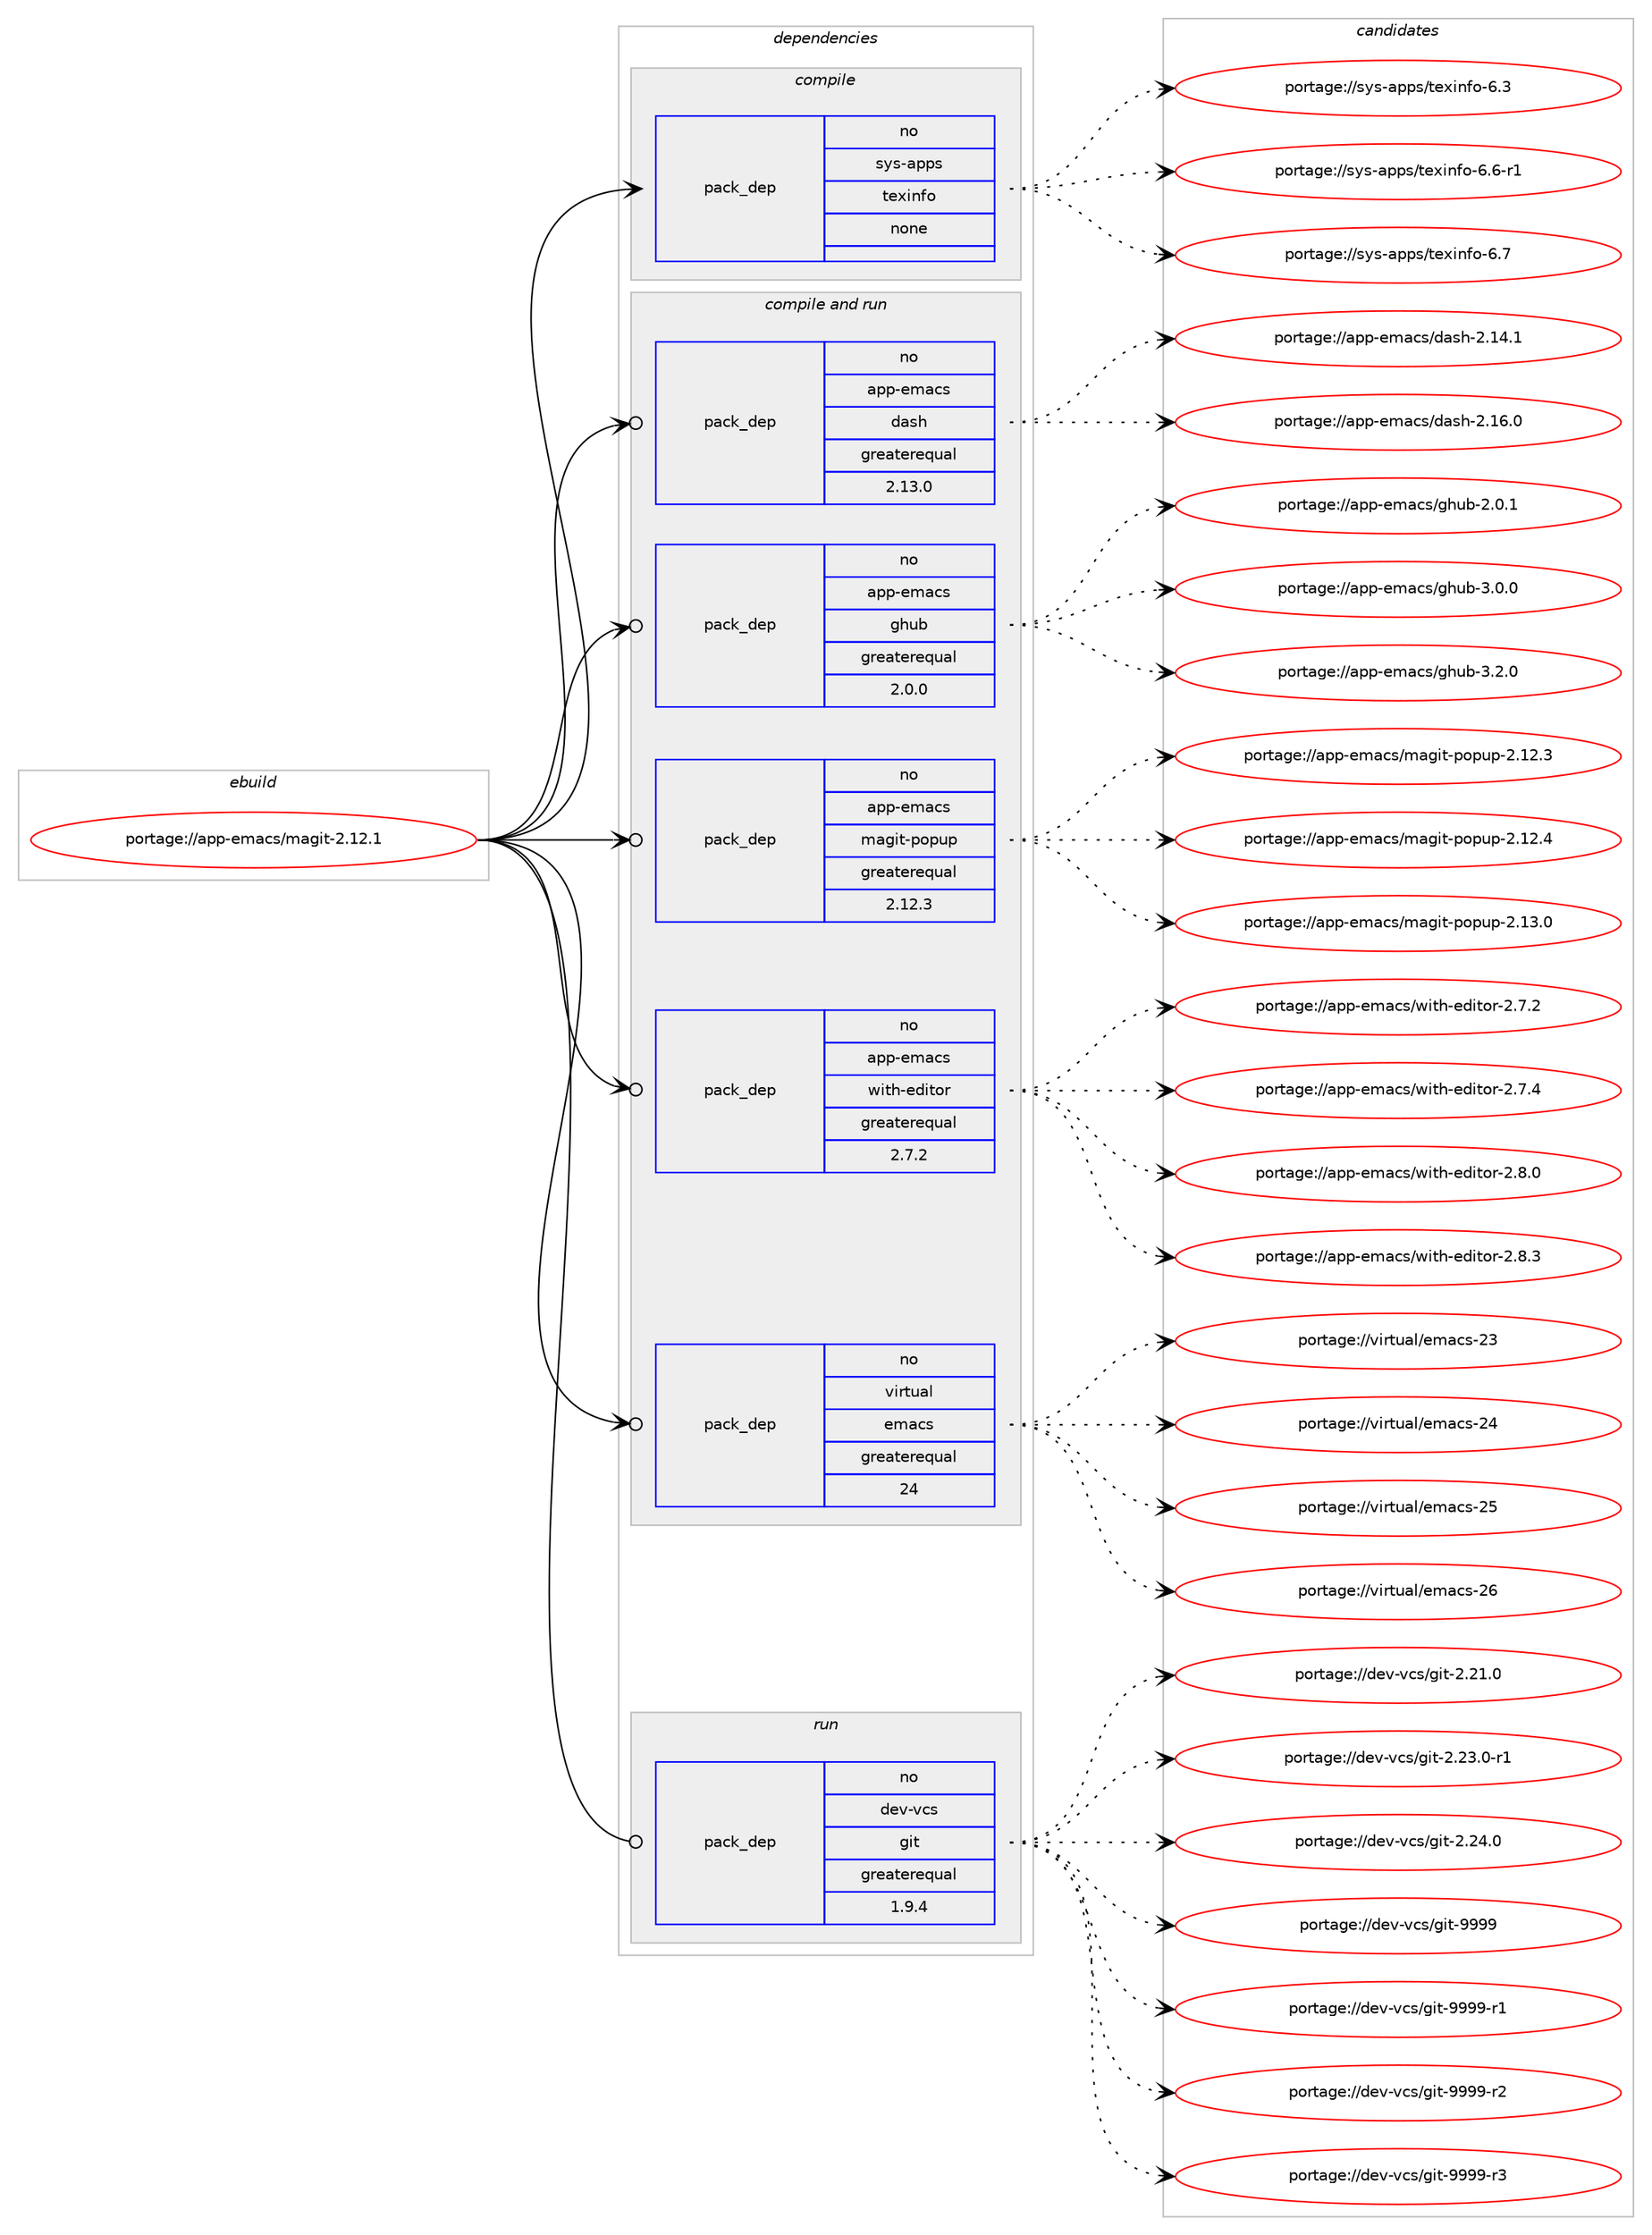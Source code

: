 digraph prolog {

# *************
# Graph options
# *************

newrank=true;
concentrate=true;
compound=true;
graph [rankdir=LR,fontname=Helvetica,fontsize=10,ranksep=1.5];#, ranksep=2.5, nodesep=0.2];
edge  [arrowhead=vee];
node  [fontname=Helvetica,fontsize=10];

# **********
# The ebuild
# **********

subgraph cluster_leftcol {
color=gray;
rank=same;
label=<<i>ebuild</i>>;
id [label="portage://app-emacs/magit-2.12.1", color=red, width=4, href="../app-emacs/magit-2.12.1.svg"];
}

# ****************
# The dependencies
# ****************

subgraph cluster_midcol {
color=gray;
label=<<i>dependencies</i>>;
subgraph cluster_compile {
fillcolor="#eeeeee";
style=filled;
label=<<i>compile</i>>;
subgraph pack13729 {
dependency18612 [label=<<TABLE BORDER="0" CELLBORDER="1" CELLSPACING="0" CELLPADDING="4" WIDTH="220"><TR><TD ROWSPAN="6" CELLPADDING="30">pack_dep</TD></TR><TR><TD WIDTH="110">no</TD></TR><TR><TD>sys-apps</TD></TR><TR><TD>texinfo</TD></TR><TR><TD>none</TD></TR><TR><TD></TD></TR></TABLE>>, shape=none, color=blue];
}
id:e -> dependency18612:w [weight=20,style="solid",arrowhead="vee"];
}
subgraph cluster_compileandrun {
fillcolor="#eeeeee";
style=filled;
label=<<i>compile and run</i>>;
subgraph pack13730 {
dependency18613 [label=<<TABLE BORDER="0" CELLBORDER="1" CELLSPACING="0" CELLPADDING="4" WIDTH="220"><TR><TD ROWSPAN="6" CELLPADDING="30">pack_dep</TD></TR><TR><TD WIDTH="110">no</TD></TR><TR><TD>app-emacs</TD></TR><TR><TD>dash</TD></TR><TR><TD>greaterequal</TD></TR><TR><TD>2.13.0</TD></TR></TABLE>>, shape=none, color=blue];
}
id:e -> dependency18613:w [weight=20,style="solid",arrowhead="odotvee"];
subgraph pack13731 {
dependency18614 [label=<<TABLE BORDER="0" CELLBORDER="1" CELLSPACING="0" CELLPADDING="4" WIDTH="220"><TR><TD ROWSPAN="6" CELLPADDING="30">pack_dep</TD></TR><TR><TD WIDTH="110">no</TD></TR><TR><TD>app-emacs</TD></TR><TR><TD>ghub</TD></TR><TR><TD>greaterequal</TD></TR><TR><TD>2.0.0</TD></TR></TABLE>>, shape=none, color=blue];
}
id:e -> dependency18614:w [weight=20,style="solid",arrowhead="odotvee"];
subgraph pack13732 {
dependency18615 [label=<<TABLE BORDER="0" CELLBORDER="1" CELLSPACING="0" CELLPADDING="4" WIDTH="220"><TR><TD ROWSPAN="6" CELLPADDING="30">pack_dep</TD></TR><TR><TD WIDTH="110">no</TD></TR><TR><TD>app-emacs</TD></TR><TR><TD>magit-popup</TD></TR><TR><TD>greaterequal</TD></TR><TR><TD>2.12.3</TD></TR></TABLE>>, shape=none, color=blue];
}
id:e -> dependency18615:w [weight=20,style="solid",arrowhead="odotvee"];
subgraph pack13733 {
dependency18616 [label=<<TABLE BORDER="0" CELLBORDER="1" CELLSPACING="0" CELLPADDING="4" WIDTH="220"><TR><TD ROWSPAN="6" CELLPADDING="30">pack_dep</TD></TR><TR><TD WIDTH="110">no</TD></TR><TR><TD>app-emacs</TD></TR><TR><TD>with-editor</TD></TR><TR><TD>greaterequal</TD></TR><TR><TD>2.7.2</TD></TR></TABLE>>, shape=none, color=blue];
}
id:e -> dependency18616:w [weight=20,style="solid",arrowhead="odotvee"];
subgraph pack13734 {
dependency18617 [label=<<TABLE BORDER="0" CELLBORDER="1" CELLSPACING="0" CELLPADDING="4" WIDTH="220"><TR><TD ROWSPAN="6" CELLPADDING="30">pack_dep</TD></TR><TR><TD WIDTH="110">no</TD></TR><TR><TD>virtual</TD></TR><TR><TD>emacs</TD></TR><TR><TD>greaterequal</TD></TR><TR><TD>24</TD></TR></TABLE>>, shape=none, color=blue];
}
id:e -> dependency18617:w [weight=20,style="solid",arrowhead="odotvee"];
}
subgraph cluster_run {
fillcolor="#eeeeee";
style=filled;
label=<<i>run</i>>;
subgraph pack13735 {
dependency18618 [label=<<TABLE BORDER="0" CELLBORDER="1" CELLSPACING="0" CELLPADDING="4" WIDTH="220"><TR><TD ROWSPAN="6" CELLPADDING="30">pack_dep</TD></TR><TR><TD WIDTH="110">no</TD></TR><TR><TD>dev-vcs</TD></TR><TR><TD>git</TD></TR><TR><TD>greaterequal</TD></TR><TR><TD>1.9.4</TD></TR></TABLE>>, shape=none, color=blue];
}
id:e -> dependency18618:w [weight=20,style="solid",arrowhead="odot"];
}
}

# **************
# The candidates
# **************

subgraph cluster_choices {
rank=same;
color=gray;
label=<<i>candidates</i>>;

subgraph choice13729 {
color=black;
nodesep=1;
choiceportage11512111545971121121154711610112010511010211145544651 [label="portage://sys-apps/texinfo-6.3", color=red, width=4,href="../sys-apps/texinfo-6.3.svg"];
choiceportage115121115459711211211547116101120105110102111455446544511449 [label="portage://sys-apps/texinfo-6.6-r1", color=red, width=4,href="../sys-apps/texinfo-6.6-r1.svg"];
choiceportage11512111545971121121154711610112010511010211145544655 [label="portage://sys-apps/texinfo-6.7", color=red, width=4,href="../sys-apps/texinfo-6.7.svg"];
dependency18612:e -> choiceportage11512111545971121121154711610112010511010211145544651:w [style=dotted,weight="100"];
dependency18612:e -> choiceportage115121115459711211211547116101120105110102111455446544511449:w [style=dotted,weight="100"];
dependency18612:e -> choiceportage11512111545971121121154711610112010511010211145544655:w [style=dotted,weight="100"];
}
subgraph choice13730 {
color=black;
nodesep=1;
choiceportage97112112451011099799115471009711510445504649524649 [label="portage://app-emacs/dash-2.14.1", color=red, width=4,href="../app-emacs/dash-2.14.1.svg"];
choiceportage97112112451011099799115471009711510445504649544648 [label="portage://app-emacs/dash-2.16.0", color=red, width=4,href="../app-emacs/dash-2.16.0.svg"];
dependency18613:e -> choiceportage97112112451011099799115471009711510445504649524649:w [style=dotted,weight="100"];
dependency18613:e -> choiceportage97112112451011099799115471009711510445504649544648:w [style=dotted,weight="100"];
}
subgraph choice13731 {
color=black;
nodesep=1;
choiceportage971121124510110997991154710310411798455046484649 [label="portage://app-emacs/ghub-2.0.1", color=red, width=4,href="../app-emacs/ghub-2.0.1.svg"];
choiceportage971121124510110997991154710310411798455146484648 [label="portage://app-emacs/ghub-3.0.0", color=red, width=4,href="../app-emacs/ghub-3.0.0.svg"];
choiceportage971121124510110997991154710310411798455146504648 [label="portage://app-emacs/ghub-3.2.0", color=red, width=4,href="../app-emacs/ghub-3.2.0.svg"];
dependency18614:e -> choiceportage971121124510110997991154710310411798455046484649:w [style=dotted,weight="100"];
dependency18614:e -> choiceportage971121124510110997991154710310411798455146484648:w [style=dotted,weight="100"];
dependency18614:e -> choiceportage971121124510110997991154710310411798455146504648:w [style=dotted,weight="100"];
}
subgraph choice13732 {
color=black;
nodesep=1;
choiceportage9711211245101109979911547109971031051164511211111211711245504649504651 [label="portage://app-emacs/magit-popup-2.12.3", color=red, width=4,href="../app-emacs/magit-popup-2.12.3.svg"];
choiceportage9711211245101109979911547109971031051164511211111211711245504649504652 [label="portage://app-emacs/magit-popup-2.12.4", color=red, width=4,href="../app-emacs/magit-popup-2.12.4.svg"];
choiceportage9711211245101109979911547109971031051164511211111211711245504649514648 [label="portage://app-emacs/magit-popup-2.13.0", color=red, width=4,href="../app-emacs/magit-popup-2.13.0.svg"];
dependency18615:e -> choiceportage9711211245101109979911547109971031051164511211111211711245504649504651:w [style=dotted,weight="100"];
dependency18615:e -> choiceportage9711211245101109979911547109971031051164511211111211711245504649504652:w [style=dotted,weight="100"];
dependency18615:e -> choiceportage9711211245101109979911547109971031051164511211111211711245504649514648:w [style=dotted,weight="100"];
}
subgraph choice13733 {
color=black;
nodesep=1;
choiceportage971121124510110997991154711910511610445101100105116111114455046554650 [label="portage://app-emacs/with-editor-2.7.2", color=red, width=4,href="../app-emacs/with-editor-2.7.2.svg"];
choiceportage971121124510110997991154711910511610445101100105116111114455046554652 [label="portage://app-emacs/with-editor-2.7.4", color=red, width=4,href="../app-emacs/with-editor-2.7.4.svg"];
choiceportage971121124510110997991154711910511610445101100105116111114455046564648 [label="portage://app-emacs/with-editor-2.8.0", color=red, width=4,href="../app-emacs/with-editor-2.8.0.svg"];
choiceportage971121124510110997991154711910511610445101100105116111114455046564651 [label="portage://app-emacs/with-editor-2.8.3", color=red, width=4,href="../app-emacs/with-editor-2.8.3.svg"];
dependency18616:e -> choiceportage971121124510110997991154711910511610445101100105116111114455046554650:w [style=dotted,weight="100"];
dependency18616:e -> choiceportage971121124510110997991154711910511610445101100105116111114455046554652:w [style=dotted,weight="100"];
dependency18616:e -> choiceportage971121124510110997991154711910511610445101100105116111114455046564648:w [style=dotted,weight="100"];
dependency18616:e -> choiceportage971121124510110997991154711910511610445101100105116111114455046564651:w [style=dotted,weight="100"];
}
subgraph choice13734 {
color=black;
nodesep=1;
choiceportage11810511411611797108471011099799115455051 [label="portage://virtual/emacs-23", color=red, width=4,href="../virtual/emacs-23.svg"];
choiceportage11810511411611797108471011099799115455052 [label="portage://virtual/emacs-24", color=red, width=4,href="../virtual/emacs-24.svg"];
choiceportage11810511411611797108471011099799115455053 [label="portage://virtual/emacs-25", color=red, width=4,href="../virtual/emacs-25.svg"];
choiceportage11810511411611797108471011099799115455054 [label="portage://virtual/emacs-26", color=red, width=4,href="../virtual/emacs-26.svg"];
dependency18617:e -> choiceportage11810511411611797108471011099799115455051:w [style=dotted,weight="100"];
dependency18617:e -> choiceportage11810511411611797108471011099799115455052:w [style=dotted,weight="100"];
dependency18617:e -> choiceportage11810511411611797108471011099799115455053:w [style=dotted,weight="100"];
dependency18617:e -> choiceportage11810511411611797108471011099799115455054:w [style=dotted,weight="100"];
}
subgraph choice13735 {
color=black;
nodesep=1;
choiceportage10010111845118991154710310511645504650494648 [label="portage://dev-vcs/git-2.21.0", color=red, width=4,href="../dev-vcs/git-2.21.0.svg"];
choiceportage100101118451189911547103105116455046505146484511449 [label="portage://dev-vcs/git-2.23.0-r1", color=red, width=4,href="../dev-vcs/git-2.23.0-r1.svg"];
choiceportage10010111845118991154710310511645504650524648 [label="portage://dev-vcs/git-2.24.0", color=red, width=4,href="../dev-vcs/git-2.24.0.svg"];
choiceportage1001011184511899115471031051164557575757 [label="portage://dev-vcs/git-9999", color=red, width=4,href="../dev-vcs/git-9999.svg"];
choiceportage10010111845118991154710310511645575757574511449 [label="portage://dev-vcs/git-9999-r1", color=red, width=4,href="../dev-vcs/git-9999-r1.svg"];
choiceportage10010111845118991154710310511645575757574511450 [label="portage://dev-vcs/git-9999-r2", color=red, width=4,href="../dev-vcs/git-9999-r2.svg"];
choiceportage10010111845118991154710310511645575757574511451 [label="portage://dev-vcs/git-9999-r3", color=red, width=4,href="../dev-vcs/git-9999-r3.svg"];
dependency18618:e -> choiceportage10010111845118991154710310511645504650494648:w [style=dotted,weight="100"];
dependency18618:e -> choiceportage100101118451189911547103105116455046505146484511449:w [style=dotted,weight="100"];
dependency18618:e -> choiceportage10010111845118991154710310511645504650524648:w [style=dotted,weight="100"];
dependency18618:e -> choiceportage1001011184511899115471031051164557575757:w [style=dotted,weight="100"];
dependency18618:e -> choiceportage10010111845118991154710310511645575757574511449:w [style=dotted,weight="100"];
dependency18618:e -> choiceportage10010111845118991154710310511645575757574511450:w [style=dotted,weight="100"];
dependency18618:e -> choiceportage10010111845118991154710310511645575757574511451:w [style=dotted,weight="100"];
}
}

}
